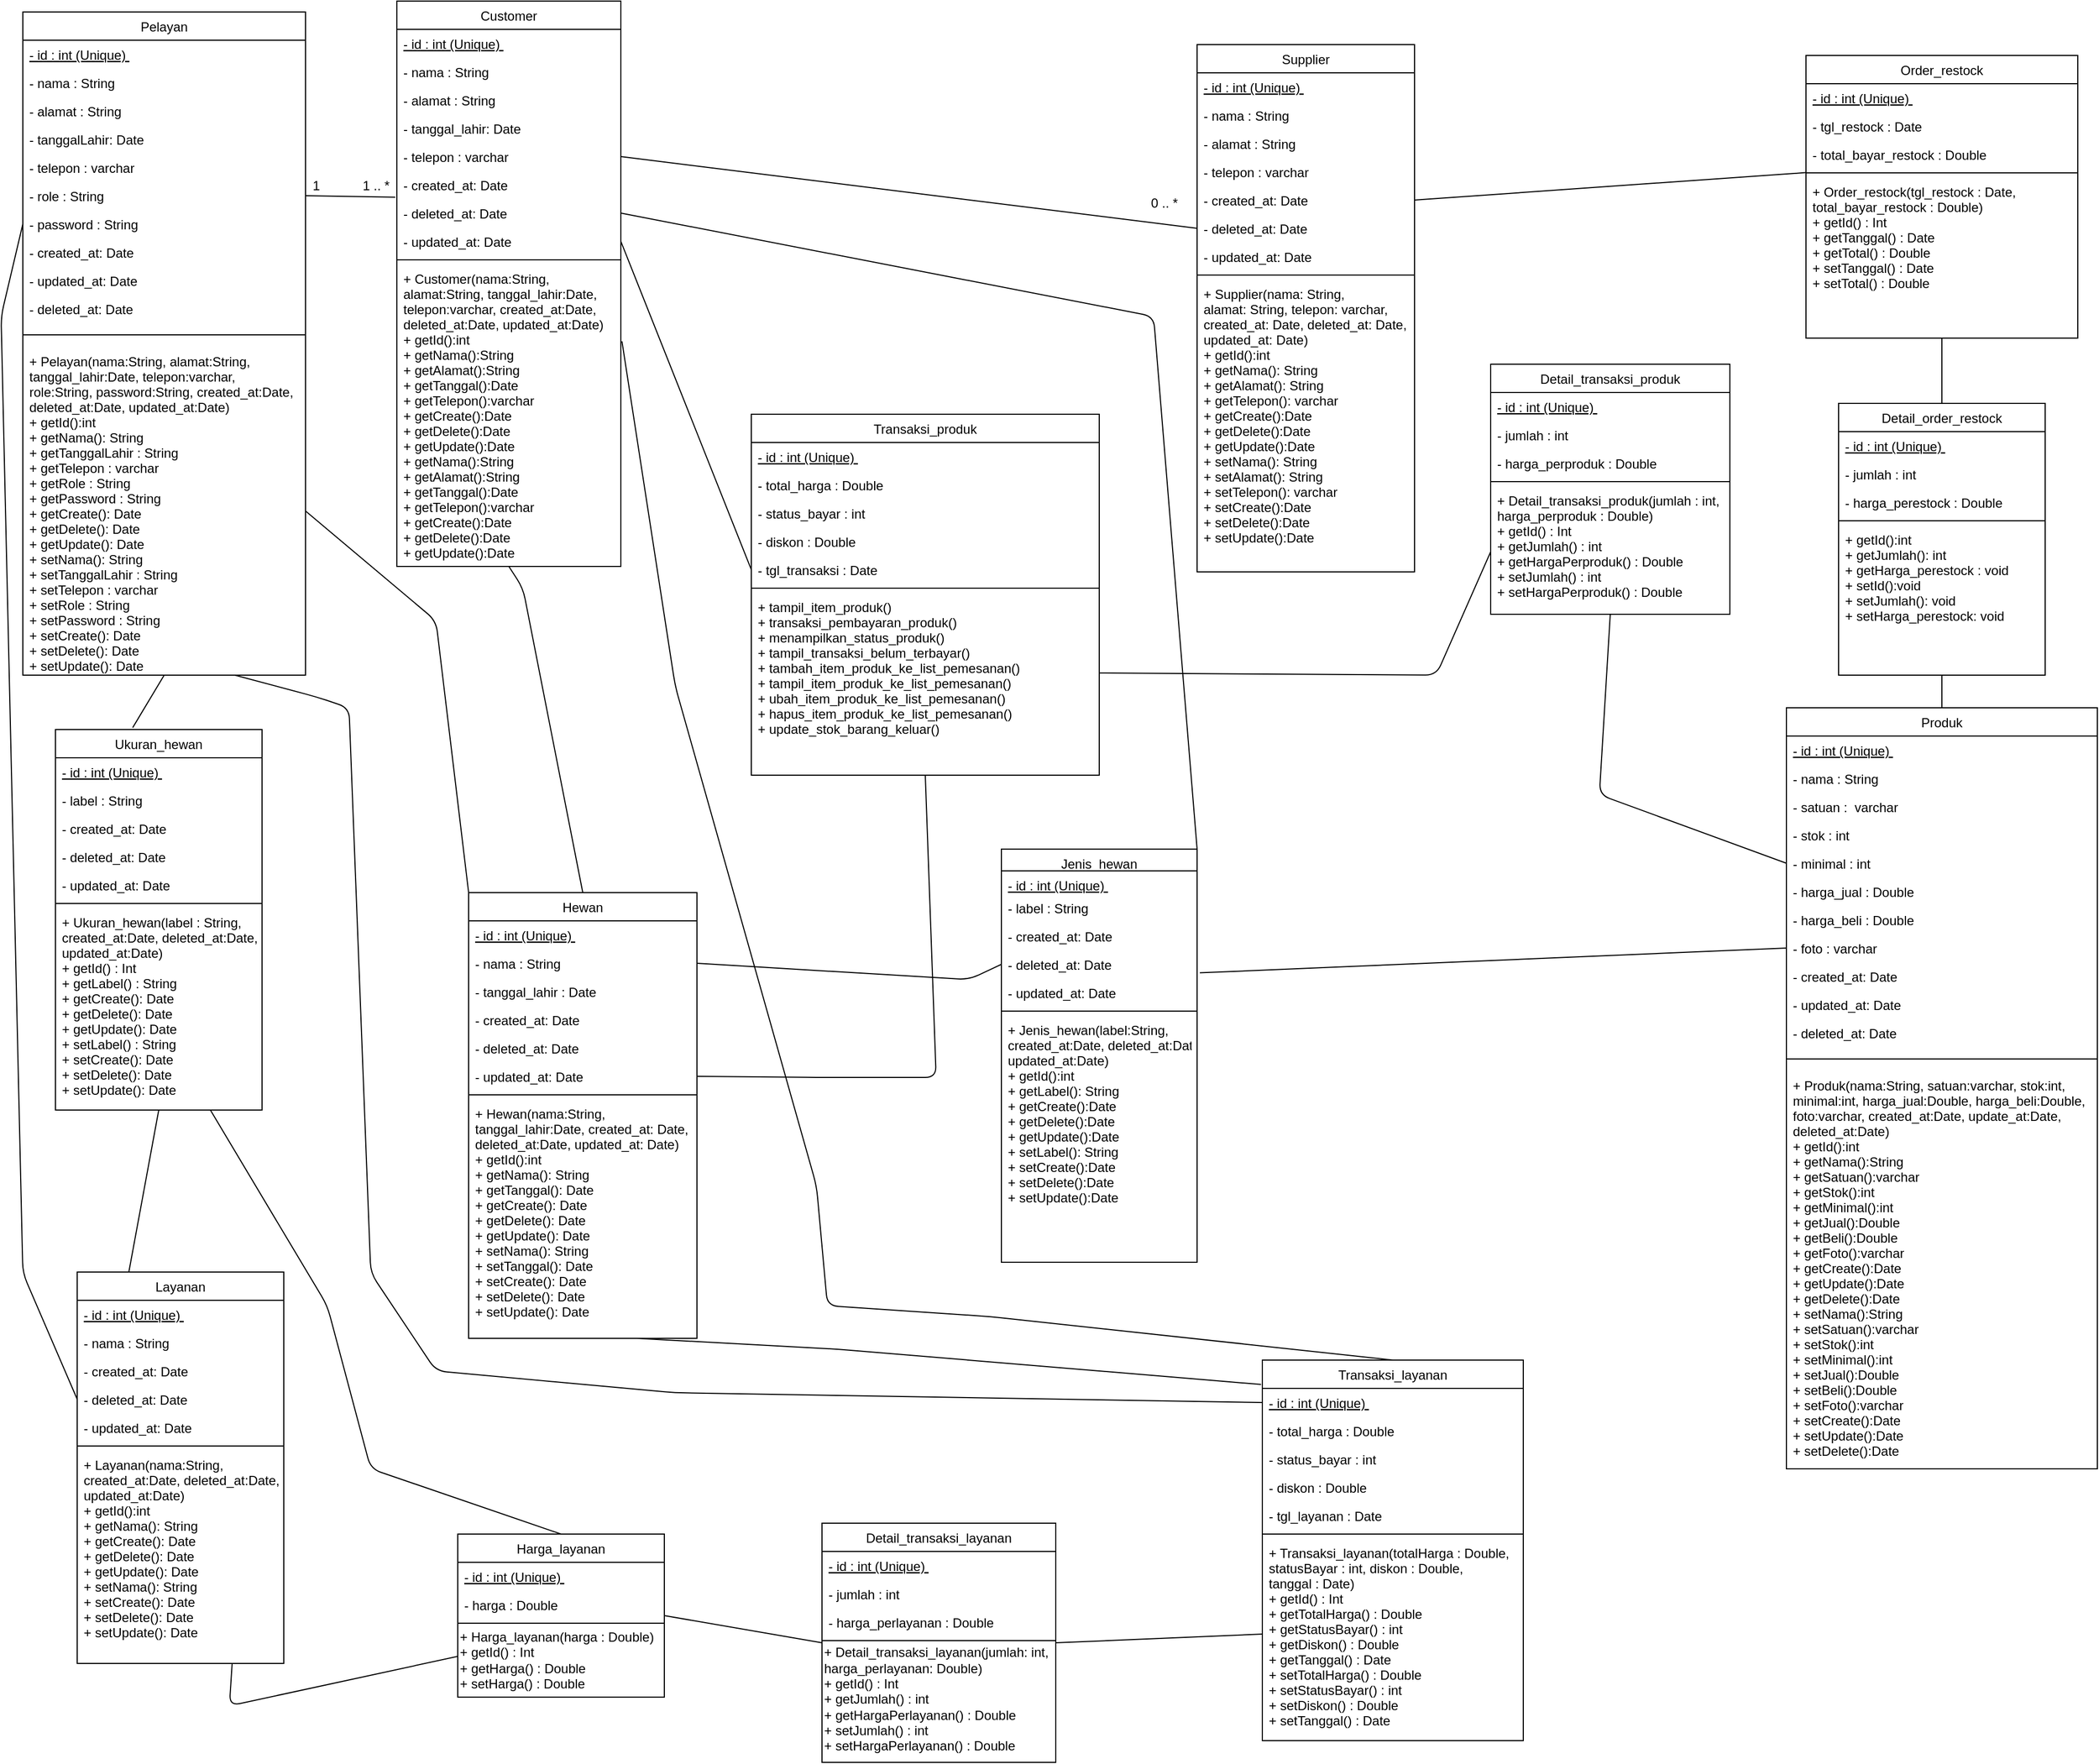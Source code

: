 <mxfile version="12.7.6" type="github">
  <diagram id="C5RBs43oDa-KdzZeNtuy" name="Page-1">
    <mxGraphModel dx="1113" dy="759" grid="1" gridSize="10" guides="1" tooltips="1" connect="1" arrows="1" fold="1" page="1" pageScale="1" pageWidth="827" pageHeight="1169" math="0" shadow="0">
      <root>
        <mxCell id="WIyWlLk6GJQsqaUBKTNV-0" />
        <mxCell id="WIyWlLk6GJQsqaUBKTNV-1" parent="WIyWlLk6GJQsqaUBKTNV-0" />
        <mxCell id="zkfFHV4jXpPFQw0GAbJ--0" value="Pelayan" style="swimlane;fontStyle=0;align=center;verticalAlign=top;childLayout=stackLayout;horizontal=1;startSize=26;horizontalStack=0;resizeParent=1;resizeLast=0;collapsible=1;marginBottom=0;rounded=0;shadow=0;strokeWidth=1;" parent="WIyWlLk6GJQsqaUBKTNV-1" vertex="1">
          <mxGeometry x="70" y="10" width="260" height="610" as="geometry">
            <mxRectangle x="230" y="140" width="160" height="26" as="alternateBounds" />
          </mxGeometry>
        </mxCell>
        <mxCell id="zkfFHV4jXpPFQw0GAbJ--1" value="- id : int (Unique) " style="text;align=left;verticalAlign=top;spacingLeft=4;spacingRight=4;overflow=hidden;rotatable=0;points=[[0,0.5],[1,0.5]];portConstraint=eastwest;fontStyle=4" parent="zkfFHV4jXpPFQw0GAbJ--0" vertex="1">
          <mxGeometry y="26" width="260" height="26" as="geometry" />
        </mxCell>
        <mxCell id="zkfFHV4jXpPFQw0GAbJ--2" value="- nama : String" style="text;align=left;verticalAlign=top;spacingLeft=4;spacingRight=4;overflow=hidden;rotatable=0;points=[[0,0.5],[1,0.5]];portConstraint=eastwest;rounded=0;shadow=0;html=0;" parent="zkfFHV4jXpPFQw0GAbJ--0" vertex="1">
          <mxGeometry y="52" width="260" height="26" as="geometry" />
        </mxCell>
        <mxCell id="zkfFHV4jXpPFQw0GAbJ--3" value="- alamat : String" style="text;align=left;verticalAlign=top;spacingLeft=4;spacingRight=4;overflow=hidden;rotatable=0;points=[[0,0.5],[1,0.5]];portConstraint=eastwest;rounded=0;shadow=0;html=0;" parent="zkfFHV4jXpPFQw0GAbJ--0" vertex="1">
          <mxGeometry y="78" width="260" height="26" as="geometry" />
        </mxCell>
        <mxCell id="E099SmxBWCzWfYdkTZZY-13" value="- tanggalLahir: Date" style="text;align=left;verticalAlign=top;spacingLeft=4;spacingRight=4;overflow=hidden;rotatable=0;points=[[0,0.5],[1,0.5]];portConstraint=eastwest;rounded=0;shadow=0;html=0;" parent="zkfFHV4jXpPFQw0GAbJ--0" vertex="1">
          <mxGeometry y="104" width="260" height="26" as="geometry" />
        </mxCell>
        <mxCell id="SB3SQa9H5zxWh-txAYdT-1" value="- telepon : varchar" style="text;align=left;verticalAlign=top;spacingLeft=4;spacingRight=4;overflow=hidden;rotatable=0;points=[[0,0.5],[1,0.5]];portConstraint=eastwest;rounded=0;shadow=0;html=0;" parent="zkfFHV4jXpPFQw0GAbJ--0" vertex="1">
          <mxGeometry y="130" width="260" height="26" as="geometry" />
        </mxCell>
        <mxCell id="E099SmxBWCzWfYdkTZZY-17" value="- role : String" style="text;align=left;verticalAlign=top;spacingLeft=4;spacingRight=4;overflow=hidden;rotatable=0;points=[[0,0.5],[1,0.5]];portConstraint=eastwest;rounded=0;shadow=0;html=0;" parent="zkfFHV4jXpPFQw0GAbJ--0" vertex="1">
          <mxGeometry y="156" width="260" height="26" as="geometry" />
        </mxCell>
        <mxCell id="E099SmxBWCzWfYdkTZZY-22" value="- password : String" style="text;align=left;verticalAlign=top;spacingLeft=4;spacingRight=4;overflow=hidden;rotatable=0;points=[[0,0.5],[1,0.5]];portConstraint=eastwest;rounded=0;shadow=0;html=0;" parent="zkfFHV4jXpPFQw0GAbJ--0" vertex="1">
          <mxGeometry y="182" width="260" height="26" as="geometry" />
        </mxCell>
        <mxCell id="E099SmxBWCzWfYdkTZZY-21" value="- created_at: Date" style="text;align=left;verticalAlign=top;spacingLeft=4;spacingRight=4;overflow=hidden;rotatable=0;points=[[0,0.5],[1,0.5]];portConstraint=eastwest;rounded=0;shadow=0;html=0;" parent="zkfFHV4jXpPFQw0GAbJ--0" vertex="1">
          <mxGeometry y="208" width="260" height="26" as="geometry" />
        </mxCell>
        <mxCell id="E099SmxBWCzWfYdkTZZY-23" value="- updated_at: Date" style="text;align=left;verticalAlign=top;spacingLeft=4;spacingRight=4;overflow=hidden;rotatable=0;points=[[0,0.5],[1,0.5]];portConstraint=eastwest;rounded=0;shadow=0;html=0;" parent="zkfFHV4jXpPFQw0GAbJ--0" vertex="1">
          <mxGeometry y="234" width="260" height="26" as="geometry" />
        </mxCell>
        <mxCell id="E099SmxBWCzWfYdkTZZY-24" value="- deleted_at: Date" style="text;align=left;verticalAlign=top;spacingLeft=4;spacingRight=4;overflow=hidden;rotatable=0;points=[[0,0.5],[1,0.5]];portConstraint=eastwest;rounded=0;shadow=0;html=0;" parent="zkfFHV4jXpPFQw0GAbJ--0" vertex="1">
          <mxGeometry y="260" width="260" height="26" as="geometry" />
        </mxCell>
        <mxCell id="zkfFHV4jXpPFQw0GAbJ--4" value="" style="line;html=1;strokeWidth=1;align=left;verticalAlign=middle;spacingTop=-1;spacingLeft=3;spacingRight=3;rotatable=0;labelPosition=right;points=[];portConstraint=eastwest;" parent="zkfFHV4jXpPFQw0GAbJ--0" vertex="1">
          <mxGeometry y="286" width="260" height="22" as="geometry" />
        </mxCell>
        <mxCell id="SB3SQa9H5zxWh-txAYdT-7" value="+ Pelayan(nama:String, alamat:String, &#xa;tanggal_lahir:Date, telepon:varchar, &#xa;role:String, password:String, created_at:Date,&#xa;deleted_at:Date, updated_at:Date)&#xa;+ getId():int&#xa;+ getNama(): String&#xa;+ getTanggalLahir : String&#xa;+ getTelepon : varchar&#xa;+ getRole : String&#xa;+ getPassword : String&#xa;+ getCreate(): Date&#xa;+ getDelete(): Date&#xa;+ getUpdate(): Date&#xa;+ setNama(): String&#xa;+ setTanggalLahir : String&#xa;+ setTelepon : varchar&#xa;+ setRole : String&#xa;+ setPassword : String&#xa;+ setCreate(): Date&#xa;+ setDelete(): Date&#xa;+ setUpdate(): Date" style="text;align=left;verticalAlign=top;spacingLeft=4;spacingRight=4;overflow=hidden;rotatable=0;points=[[0,0.5],[1,0.5]];portConstraint=eastwest;" parent="zkfFHV4jXpPFQw0GAbJ--0" vertex="1">
          <mxGeometry y="308" width="260" height="302" as="geometry" />
        </mxCell>
        <mxCell id="zkfFHV4jXpPFQw0GAbJ--17" value="Customer" style="swimlane;fontStyle=0;align=center;verticalAlign=top;childLayout=stackLayout;horizontal=1;startSize=26;horizontalStack=0;resizeParent=1;resizeLast=0;collapsible=1;marginBottom=0;rounded=0;shadow=0;strokeWidth=1;" parent="WIyWlLk6GJQsqaUBKTNV-1" vertex="1">
          <mxGeometry x="414" width="206" height="520" as="geometry">
            <mxRectangle x="550" y="140" width="160" height="26" as="alternateBounds" />
          </mxGeometry>
        </mxCell>
        <mxCell id="zkfFHV4jXpPFQw0GAbJ--18" value="- id : int (Unique) " style="text;align=left;verticalAlign=top;spacingLeft=4;spacingRight=4;overflow=hidden;rotatable=0;points=[[0,0.5],[1,0.5]];portConstraint=eastwest;fontStyle=4" parent="zkfFHV4jXpPFQw0GAbJ--17" vertex="1">
          <mxGeometry y="26" width="206" height="26" as="geometry" />
        </mxCell>
        <mxCell id="zkfFHV4jXpPFQw0GAbJ--19" value="- nama : String" style="text;align=left;verticalAlign=top;spacingLeft=4;spacingRight=4;overflow=hidden;rotatable=0;points=[[0,0.5],[1,0.5]];portConstraint=eastwest;rounded=0;shadow=0;html=0;" parent="zkfFHV4jXpPFQw0GAbJ--17" vertex="1">
          <mxGeometry y="52" width="206" height="26" as="geometry" />
        </mxCell>
        <mxCell id="zkfFHV4jXpPFQw0GAbJ--20" value="- alamat : String" style="text;align=left;verticalAlign=top;spacingLeft=4;spacingRight=4;overflow=hidden;rotatable=0;points=[[0,0.5],[1,0.5]];portConstraint=eastwest;rounded=0;shadow=0;html=0;" parent="zkfFHV4jXpPFQw0GAbJ--17" vertex="1">
          <mxGeometry y="78" width="206" height="26" as="geometry" />
        </mxCell>
        <mxCell id="zkfFHV4jXpPFQw0GAbJ--21" value="- tanggal_lahir: Date" style="text;align=left;verticalAlign=top;spacingLeft=4;spacingRight=4;overflow=hidden;rotatable=0;points=[[0,0.5],[1,0.5]];portConstraint=eastwest;rounded=0;shadow=0;html=0;" parent="zkfFHV4jXpPFQw0GAbJ--17" vertex="1">
          <mxGeometry y="104" width="206" height="26" as="geometry" />
        </mxCell>
        <mxCell id="zkfFHV4jXpPFQw0GAbJ--22" value="- telepon : varchar" style="text;align=left;verticalAlign=top;spacingLeft=4;spacingRight=4;overflow=hidden;rotatable=0;points=[[0,0.5],[1,0.5]];portConstraint=eastwest;rounded=0;shadow=0;html=0;" parent="zkfFHV4jXpPFQw0GAbJ--17" vertex="1">
          <mxGeometry y="130" width="206" height="26" as="geometry" />
        </mxCell>
        <mxCell id="E099SmxBWCzWfYdkTZZY-26" value="- created_at: Date" style="text;align=left;verticalAlign=top;spacingLeft=4;spacingRight=4;overflow=hidden;rotatable=0;points=[[0,0.5],[1,0.5]];portConstraint=eastwest;rounded=0;shadow=0;html=0;" parent="zkfFHV4jXpPFQw0GAbJ--17" vertex="1">
          <mxGeometry y="156" width="206" height="26" as="geometry" />
        </mxCell>
        <mxCell id="E099SmxBWCzWfYdkTZZY-28" value="- deleted_at: Date" style="text;align=left;verticalAlign=top;spacingLeft=4;spacingRight=4;overflow=hidden;rotatable=0;points=[[0,0.5],[1,0.5]];portConstraint=eastwest;rounded=0;shadow=0;html=0;" parent="zkfFHV4jXpPFQw0GAbJ--17" vertex="1">
          <mxGeometry y="182" width="206" height="26" as="geometry" />
        </mxCell>
        <mxCell id="E099SmxBWCzWfYdkTZZY-27" value="- updated_at: Date" style="text;align=left;verticalAlign=top;spacingLeft=4;spacingRight=4;overflow=hidden;rotatable=0;points=[[0,0.5],[1,0.5]];portConstraint=eastwest;rounded=0;shadow=0;html=0;" parent="zkfFHV4jXpPFQw0GAbJ--17" vertex="1">
          <mxGeometry y="208" width="206" height="26" as="geometry" />
        </mxCell>
        <mxCell id="zkfFHV4jXpPFQw0GAbJ--23" value="" style="line;html=1;strokeWidth=1;align=left;verticalAlign=middle;spacingTop=-1;spacingLeft=3;spacingRight=3;rotatable=0;labelPosition=right;points=[];portConstraint=eastwest;" parent="zkfFHV4jXpPFQw0GAbJ--17" vertex="1">
          <mxGeometry y="234" width="206" height="8" as="geometry" />
        </mxCell>
        <mxCell id="SB3SQa9H5zxWh-txAYdT-30" value="+ Customer(nama:String,&#xa;alamat:String, tanggal_lahir:Date,&#xa;telepon:varchar, created_at:Date,&#xa;deleted_at:Date, updated_at:Date)&#xa;+ getId():int&#xa;+ getNama():String&#xa;+ getAlamat():String&#xa;+ getTanggal():Date&#xa;+ getTelepon():varchar&#xa;+ getCreate():Date&#xa;+ getDelete():Date&#xa;+ getUpdate():Date&#xa;+ getNama():String&#xa;+ getAlamat():String&#xa;+ getTanggal():Date&#xa;+ getTelepon():varchar&#xa;+ getCreate():Date&#xa;+ getDelete():Date&#xa;+ getUpdate():Date" style="text;align=left;verticalAlign=top;spacingLeft=4;spacingRight=4;overflow=hidden;rotatable=0;points=[[0,0.5],[1,0.5]];portConstraint=eastwest;" parent="zkfFHV4jXpPFQw0GAbJ--17" vertex="1">
          <mxGeometry y="242" width="206" height="278" as="geometry" />
        </mxCell>
        <mxCell id="Goq9sD9bcq7JDyeDi0AE-0" value="Supplier" style="swimlane;fontStyle=0;align=center;verticalAlign=top;childLayout=stackLayout;horizontal=1;startSize=26;horizontalStack=0;resizeParent=1;resizeLast=0;collapsible=1;marginBottom=0;rounded=0;shadow=0;strokeWidth=1;" parent="WIyWlLk6GJQsqaUBKTNV-1" vertex="1">
          <mxGeometry x="1150" y="40" width="200" height="485" as="geometry">
            <mxRectangle x="550" y="140" width="160" height="26" as="alternateBounds" />
          </mxGeometry>
        </mxCell>
        <mxCell id="Goq9sD9bcq7JDyeDi0AE-1" value="- id : int (Unique) " style="text;align=left;verticalAlign=top;spacingLeft=4;spacingRight=4;overflow=hidden;rotatable=0;points=[[0,0.5],[1,0.5]];portConstraint=eastwest;fontStyle=4" parent="Goq9sD9bcq7JDyeDi0AE-0" vertex="1">
          <mxGeometry y="26" width="200" height="26" as="geometry" />
        </mxCell>
        <mxCell id="Goq9sD9bcq7JDyeDi0AE-2" value="- nama : String" style="text;align=left;verticalAlign=top;spacingLeft=4;spacingRight=4;overflow=hidden;rotatable=0;points=[[0,0.5],[1,0.5]];portConstraint=eastwest;rounded=0;shadow=0;html=0;" parent="Goq9sD9bcq7JDyeDi0AE-0" vertex="1">
          <mxGeometry y="52" width="200" height="26" as="geometry" />
        </mxCell>
        <mxCell id="Goq9sD9bcq7JDyeDi0AE-3" value="- alamat : String" style="text;align=left;verticalAlign=top;spacingLeft=4;spacingRight=4;overflow=hidden;rotatable=0;points=[[0,0.5],[1,0.5]];portConstraint=eastwest;rounded=0;shadow=0;html=0;" parent="Goq9sD9bcq7JDyeDi0AE-0" vertex="1">
          <mxGeometry y="78" width="200" height="26" as="geometry" />
        </mxCell>
        <mxCell id="Goq9sD9bcq7JDyeDi0AE-4" value="- telepon : varchar" style="text;align=left;verticalAlign=top;spacingLeft=4;spacingRight=4;overflow=hidden;rotatable=0;points=[[0,0.5],[1,0.5]];portConstraint=eastwest;rounded=0;shadow=0;html=0;" parent="Goq9sD9bcq7JDyeDi0AE-0" vertex="1">
          <mxGeometry y="104" width="200" height="26" as="geometry" />
        </mxCell>
        <mxCell id="Goq9sD9bcq7JDyeDi0AE-5" value="- created_at: Date" style="text;align=left;verticalAlign=top;spacingLeft=4;spacingRight=4;overflow=hidden;rotatable=0;points=[[0,0.5],[1,0.5]];portConstraint=eastwest;rounded=0;shadow=0;html=0;" parent="Goq9sD9bcq7JDyeDi0AE-0" vertex="1">
          <mxGeometry y="130" width="200" height="26" as="geometry" />
        </mxCell>
        <mxCell id="Goq9sD9bcq7JDyeDi0AE-7" value="- deleted_at: Date" style="text;align=left;verticalAlign=top;spacingLeft=4;spacingRight=4;overflow=hidden;rotatable=0;points=[[0,0.5],[1,0.5]];portConstraint=eastwest;rounded=0;shadow=0;html=0;" parent="Goq9sD9bcq7JDyeDi0AE-0" vertex="1">
          <mxGeometry y="156" width="200" height="26" as="geometry" />
        </mxCell>
        <mxCell id="Goq9sD9bcq7JDyeDi0AE-21" value="- updated_at: Date" style="text;align=left;verticalAlign=top;spacingLeft=4;spacingRight=4;overflow=hidden;rotatable=0;points=[[0,0.5],[1,0.5]];portConstraint=eastwest;rounded=0;shadow=0;html=0;" parent="Goq9sD9bcq7JDyeDi0AE-0" vertex="1">
          <mxGeometry y="182" width="200" height="26" as="geometry" />
        </mxCell>
        <mxCell id="Goq9sD9bcq7JDyeDi0AE-9" value="" style="line;html=1;strokeWidth=1;align=left;verticalAlign=middle;spacingTop=-1;spacingLeft=3;spacingRight=3;rotatable=0;labelPosition=right;points=[];portConstraint=eastwest;" parent="Goq9sD9bcq7JDyeDi0AE-0" vertex="1">
          <mxGeometry y="208" width="200" height="8" as="geometry" />
        </mxCell>
        <mxCell id="Goq9sD9bcq7JDyeDi0AE-10" value="+ Supplier(nama: String, &#xa;alamat: String, telepon: varchar,&#xa;created_at: Date, deleted_at: Date,&#xa;updated_at: Date)&#xa;+ getId():int&#xa;+ getNama(): String&#xa;+ getAlamat(): String&#xa;+ getTelepon(): varchar&#xa;+ getCreate():Date&#xa;+ getDelete():Date&#xa;+ getUpdate():Date&#xa;+ setNama(): String&#xa;+ setAlamat(): String&#xa;+ setTelepon(): varchar&#xa;+ setCreate():Date&#xa;+ setDelete():Date&#xa;+ setUpdate():Date" style="text;align=left;verticalAlign=top;spacingLeft=4;spacingRight=4;overflow=hidden;rotatable=0;points=[[0,0.5],[1,0.5]];portConstraint=eastwest;" parent="Goq9sD9bcq7JDyeDi0AE-0" vertex="1">
          <mxGeometry y="216" width="200" height="264" as="geometry" />
        </mxCell>
        <mxCell id="Goq9sD9bcq7JDyeDi0AE-12" value="Transaksi_layanan" style="swimlane;fontStyle=0;align=center;verticalAlign=top;childLayout=stackLayout;horizontal=1;startSize=26;horizontalStack=0;resizeParent=1;resizeLast=0;collapsible=1;marginBottom=0;rounded=0;shadow=0;strokeWidth=1;" parent="WIyWlLk6GJQsqaUBKTNV-1" vertex="1">
          <mxGeometry x="1210" y="1250" width="240" height="350" as="geometry">
            <mxRectangle x="550" y="140" width="160" height="26" as="alternateBounds" />
          </mxGeometry>
        </mxCell>
        <mxCell id="Goq9sD9bcq7JDyeDi0AE-13" value="- id : int (Unique) " style="text;align=left;verticalAlign=top;spacingLeft=4;spacingRight=4;overflow=hidden;rotatable=0;points=[[0,0.5],[1,0.5]];portConstraint=eastwest;fontStyle=4" parent="Goq9sD9bcq7JDyeDi0AE-12" vertex="1">
          <mxGeometry y="26" width="240" height="26" as="geometry" />
        </mxCell>
        <mxCell id="Goq9sD9bcq7JDyeDi0AE-14" value="- total_harga : Double" style="text;align=left;verticalAlign=top;spacingLeft=4;spacingRight=4;overflow=hidden;rotatable=0;points=[[0,0.5],[1,0.5]];portConstraint=eastwest;rounded=0;shadow=0;html=0;" parent="Goq9sD9bcq7JDyeDi0AE-12" vertex="1">
          <mxGeometry y="52" width="240" height="26" as="geometry" />
        </mxCell>
        <mxCell id="Goq9sD9bcq7JDyeDi0AE-15" value="- status_bayar : int" style="text;align=left;verticalAlign=top;spacingLeft=4;spacingRight=4;overflow=hidden;rotatable=0;points=[[0,0.5],[1,0.5]];portConstraint=eastwest;rounded=0;shadow=0;html=0;" parent="Goq9sD9bcq7JDyeDi0AE-12" vertex="1">
          <mxGeometry y="78" width="240" height="26" as="geometry" />
        </mxCell>
        <mxCell id="Goq9sD9bcq7JDyeDi0AE-16" value="- diskon : Double" style="text;align=left;verticalAlign=top;spacingLeft=4;spacingRight=4;overflow=hidden;rotatable=0;points=[[0,0.5],[1,0.5]];portConstraint=eastwest;rounded=0;shadow=0;html=0;" parent="Goq9sD9bcq7JDyeDi0AE-12" vertex="1">
          <mxGeometry y="104" width="240" height="26" as="geometry" />
        </mxCell>
        <mxCell id="Goq9sD9bcq7JDyeDi0AE-17" value="- tgl_layanan : Date" style="text;align=left;verticalAlign=top;spacingLeft=4;spacingRight=4;overflow=hidden;rotatable=0;points=[[0,0.5],[1,0.5]];portConstraint=eastwest;rounded=0;shadow=0;html=0;" parent="Goq9sD9bcq7JDyeDi0AE-12" vertex="1">
          <mxGeometry y="130" width="240" height="26" as="geometry" />
        </mxCell>
        <mxCell id="Goq9sD9bcq7JDyeDi0AE-19" value="" style="line;html=1;strokeWidth=1;align=left;verticalAlign=middle;spacingTop=-1;spacingLeft=3;spacingRight=3;rotatable=0;labelPosition=right;points=[];portConstraint=eastwest;" parent="Goq9sD9bcq7JDyeDi0AE-12" vertex="1">
          <mxGeometry y="156" width="240" height="8" as="geometry" />
        </mxCell>
        <mxCell id="Goq9sD9bcq7JDyeDi0AE-20" value="+ Transaksi_layanan(totalHarga : Double, &#xa;statusBayar : int, diskon : Double, &#xa;tanggal : Date)&#xa;+ getId() : Int&#xa;+ getTotalHarga() : Double&#xa;+ getStatusBayar() : int&#xa;+ getDiskon() : Double&#xa;+ getTanggal() : Date&#xa;+ setTotalHarga() : Double&#xa;+ setStatusBayar() : int&#xa;+ setDiskon() : Double&#xa;+ setTanggal() : Date" style="text;align=left;verticalAlign=top;spacingLeft=4;spacingRight=4;overflow=hidden;rotatable=0;points=[[0,0.5],[1,0.5]];portConstraint=eastwest;" parent="Goq9sD9bcq7JDyeDi0AE-12" vertex="1">
          <mxGeometry y="164" width="240" height="176" as="geometry" />
        </mxCell>
        <mxCell id="Goq9sD9bcq7JDyeDi0AE-22" value="Detail_transaksi_produk" style="swimlane;fontStyle=0;align=center;verticalAlign=top;childLayout=stackLayout;horizontal=1;startSize=26;horizontalStack=0;resizeParent=1;resizeLast=0;collapsible=1;marginBottom=0;rounded=0;shadow=0;strokeWidth=1;" parent="WIyWlLk6GJQsqaUBKTNV-1" vertex="1">
          <mxGeometry x="1420" y="334" width="220" height="230" as="geometry">
            <mxRectangle x="550" y="140" width="160" height="26" as="alternateBounds" />
          </mxGeometry>
        </mxCell>
        <mxCell id="Goq9sD9bcq7JDyeDi0AE-23" value="- id : int (Unique) " style="text;align=left;verticalAlign=top;spacingLeft=4;spacingRight=4;overflow=hidden;rotatable=0;points=[[0,0.5],[1,0.5]];portConstraint=eastwest;fontStyle=4" parent="Goq9sD9bcq7JDyeDi0AE-22" vertex="1">
          <mxGeometry y="26" width="220" height="26" as="geometry" />
        </mxCell>
        <mxCell id="Goq9sD9bcq7JDyeDi0AE-24" value="- jumlah : int" style="text;align=left;verticalAlign=top;spacingLeft=4;spacingRight=4;overflow=hidden;rotatable=0;points=[[0,0.5],[1,0.5]];portConstraint=eastwest;rounded=0;shadow=0;html=0;" parent="Goq9sD9bcq7JDyeDi0AE-22" vertex="1">
          <mxGeometry y="52" width="220" height="26" as="geometry" />
        </mxCell>
        <mxCell id="Goq9sD9bcq7JDyeDi0AE-25" value="- harga_perproduk : Double" style="text;align=left;verticalAlign=top;spacingLeft=4;spacingRight=4;overflow=hidden;rotatable=0;points=[[0,0.5],[1,0.5]];portConstraint=eastwest;rounded=0;shadow=0;html=0;" parent="Goq9sD9bcq7JDyeDi0AE-22" vertex="1">
          <mxGeometry y="78" width="220" height="26" as="geometry" />
        </mxCell>
        <mxCell id="Goq9sD9bcq7JDyeDi0AE-30" value="" style="line;html=1;strokeWidth=1;align=left;verticalAlign=middle;spacingTop=-1;spacingLeft=3;spacingRight=3;rotatable=0;labelPosition=right;points=[];portConstraint=eastwest;" parent="Goq9sD9bcq7JDyeDi0AE-22" vertex="1">
          <mxGeometry y="104" width="220" height="8" as="geometry" />
        </mxCell>
        <mxCell id="Goq9sD9bcq7JDyeDi0AE-31" value="+ Detail_transaksi_produk(jumlah : int, &#xa;harga_perproduk : Double)&#xa;+ getId() : Int&#xa;+ getJumlah() : int&#xa;+ getHargaPerproduk() : Double&#xa;+ setJumlah() : int&#xa;+ setHargaPerproduk() : Double" style="text;align=left;verticalAlign=top;spacingLeft=4;spacingRight=4;overflow=hidden;rotatable=0;points=[[0,0.5],[1,0.5]];portConstraint=eastwest;" parent="Goq9sD9bcq7JDyeDi0AE-22" vertex="1">
          <mxGeometry y="112" width="220" height="118" as="geometry" />
        </mxCell>
        <mxCell id="Goq9sD9bcq7JDyeDi0AE-32" value="Order_restock" style="swimlane;fontStyle=0;align=center;verticalAlign=top;childLayout=stackLayout;horizontal=1;startSize=26;horizontalStack=0;resizeParent=1;resizeLast=0;collapsible=1;marginBottom=0;rounded=0;shadow=0;strokeWidth=1;" parent="WIyWlLk6GJQsqaUBKTNV-1" vertex="1">
          <mxGeometry x="1710" y="50" width="250" height="260" as="geometry">
            <mxRectangle x="550" y="140" width="160" height="26" as="alternateBounds" />
          </mxGeometry>
        </mxCell>
        <mxCell id="Goq9sD9bcq7JDyeDi0AE-33" value="- id : int (Unique) " style="text;align=left;verticalAlign=top;spacingLeft=4;spacingRight=4;overflow=hidden;rotatable=0;points=[[0,0.5],[1,0.5]];portConstraint=eastwest;fontStyle=4" parent="Goq9sD9bcq7JDyeDi0AE-32" vertex="1">
          <mxGeometry y="26" width="250" height="26" as="geometry" />
        </mxCell>
        <mxCell id="Goq9sD9bcq7JDyeDi0AE-34" value="- tgl_restock : Date" style="text;align=left;verticalAlign=top;spacingLeft=4;spacingRight=4;overflow=hidden;rotatable=0;points=[[0,0.5],[1,0.5]];portConstraint=eastwest;rounded=0;shadow=0;html=0;" parent="Goq9sD9bcq7JDyeDi0AE-32" vertex="1">
          <mxGeometry y="52" width="250" height="26" as="geometry" />
        </mxCell>
        <mxCell id="Goq9sD9bcq7JDyeDi0AE-35" value="- total_bayar_restock : Double" style="text;align=left;verticalAlign=top;spacingLeft=4;spacingRight=4;overflow=hidden;rotatable=0;points=[[0,0.5],[1,0.5]];portConstraint=eastwest;rounded=0;shadow=0;html=0;" parent="Goq9sD9bcq7JDyeDi0AE-32" vertex="1">
          <mxGeometry y="78" width="250" height="26" as="geometry" />
        </mxCell>
        <mxCell id="Goq9sD9bcq7JDyeDi0AE-36" value="" style="line;html=1;strokeWidth=1;align=left;verticalAlign=middle;spacingTop=-1;spacingLeft=3;spacingRight=3;rotatable=0;labelPosition=right;points=[];portConstraint=eastwest;" parent="Goq9sD9bcq7JDyeDi0AE-32" vertex="1">
          <mxGeometry y="104" width="250" height="8" as="geometry" />
        </mxCell>
        <mxCell id="Goq9sD9bcq7JDyeDi0AE-37" value="+ Order_restock(tgl_restock : Date, &#xa;total_bayar_restock : Double)&#xa;+ getId() : Int&#xa;+ getTanggal() : Date&#xa;+ getTotal() : Double&#xa;+ setTanggal() : Date&#xa;+ setTotal() : Double" style="text;align=left;verticalAlign=top;spacingLeft=4;spacingRight=4;overflow=hidden;rotatable=0;points=[[0,0.5],[1,0.5]];portConstraint=eastwest;" parent="Goq9sD9bcq7JDyeDi0AE-32" vertex="1">
          <mxGeometry y="112" width="250" height="108" as="geometry" />
        </mxCell>
        <mxCell id="Goq9sD9bcq7JDyeDi0AE-38" value="Detail_order_restock" style="swimlane;fontStyle=0;align=center;verticalAlign=top;childLayout=stackLayout;horizontal=1;startSize=26;horizontalStack=0;resizeParent=1;resizeLast=0;collapsible=1;marginBottom=0;rounded=0;shadow=0;strokeWidth=1;" parent="WIyWlLk6GJQsqaUBKTNV-1" vertex="1">
          <mxGeometry x="1740" y="370" width="190" height="250" as="geometry">
            <mxRectangle x="550" y="140" width="160" height="26" as="alternateBounds" />
          </mxGeometry>
        </mxCell>
        <mxCell id="Goq9sD9bcq7JDyeDi0AE-39" value="- id : int (Unique) " style="text;align=left;verticalAlign=top;spacingLeft=4;spacingRight=4;overflow=hidden;rotatable=0;points=[[0,0.5],[1,0.5]];portConstraint=eastwest;fontStyle=4" parent="Goq9sD9bcq7JDyeDi0AE-38" vertex="1">
          <mxGeometry y="26" width="190" height="26" as="geometry" />
        </mxCell>
        <mxCell id="Goq9sD9bcq7JDyeDi0AE-40" value="- jumlah : int" style="text;align=left;verticalAlign=top;spacingLeft=4;spacingRight=4;overflow=hidden;rotatable=0;points=[[0,0.5],[1,0.5]];portConstraint=eastwest;rounded=0;shadow=0;html=0;" parent="Goq9sD9bcq7JDyeDi0AE-38" vertex="1">
          <mxGeometry y="52" width="190" height="26" as="geometry" />
        </mxCell>
        <mxCell id="Goq9sD9bcq7JDyeDi0AE-41" value="- harga_perestock : Double" style="text;align=left;verticalAlign=top;spacingLeft=4;spacingRight=4;overflow=hidden;rotatable=0;points=[[0,0.5],[1,0.5]];portConstraint=eastwest;rounded=0;shadow=0;html=0;" parent="Goq9sD9bcq7JDyeDi0AE-38" vertex="1">
          <mxGeometry y="78" width="190" height="26" as="geometry" />
        </mxCell>
        <mxCell id="Goq9sD9bcq7JDyeDi0AE-42" value="" style="line;html=1;strokeWidth=1;align=left;verticalAlign=middle;spacingTop=-1;spacingLeft=3;spacingRight=3;rotatable=0;labelPosition=right;points=[];portConstraint=eastwest;" parent="Goq9sD9bcq7JDyeDi0AE-38" vertex="1">
          <mxGeometry y="104" width="190" height="8" as="geometry" />
        </mxCell>
        <mxCell id="K5saz3MD_7rm_Eniei-8-14" value="+ getId():int&#xa;+ getJumlah(): int&#xa;+ getHarga_perestock : void&#xa;+ setId():void&#xa;+ setJumlah(): void&#xa;+ setHarga_perestock: void" style="text;align=left;verticalAlign=top;spacingLeft=4;spacingRight=4;overflow=hidden;rotatable=0;points=[[0,0.5],[1,0.5]];portConstraint=eastwest;rounded=0;shadow=0;html=0;" parent="Goq9sD9bcq7JDyeDi0AE-38" vertex="1">
          <mxGeometry y="112" width="190" height="118" as="geometry" />
        </mxCell>
        <mxCell id="Goq9sD9bcq7JDyeDi0AE-44" value="Produk" style="swimlane;fontStyle=0;align=center;verticalAlign=top;childLayout=stackLayout;horizontal=1;startSize=26;horizontalStack=0;resizeParent=1;resizeLast=0;collapsible=1;marginBottom=0;rounded=0;shadow=0;strokeWidth=1;" parent="WIyWlLk6GJQsqaUBKTNV-1" vertex="1">
          <mxGeometry x="1692" y="650" width="286" height="700" as="geometry">
            <mxRectangle x="230" y="140" width="160" height="26" as="alternateBounds" />
          </mxGeometry>
        </mxCell>
        <mxCell id="Goq9sD9bcq7JDyeDi0AE-45" value="- id : int (Unique) " style="text;align=left;verticalAlign=top;spacingLeft=4;spacingRight=4;overflow=hidden;rotatable=0;points=[[0,0.5],[1,0.5]];portConstraint=eastwest;fontStyle=4" parent="Goq9sD9bcq7JDyeDi0AE-44" vertex="1">
          <mxGeometry y="26" width="286" height="26" as="geometry" />
        </mxCell>
        <mxCell id="Goq9sD9bcq7JDyeDi0AE-46" value="- nama : String" style="text;align=left;verticalAlign=top;spacingLeft=4;spacingRight=4;overflow=hidden;rotatable=0;points=[[0,0.5],[1,0.5]];portConstraint=eastwest;rounded=0;shadow=0;html=0;" parent="Goq9sD9bcq7JDyeDi0AE-44" vertex="1">
          <mxGeometry y="52" width="286" height="26" as="geometry" />
        </mxCell>
        <mxCell id="Goq9sD9bcq7JDyeDi0AE-47" value="- satuan :  varchar" style="text;align=left;verticalAlign=top;spacingLeft=4;spacingRight=4;overflow=hidden;rotatable=0;points=[[0,0.5],[1,0.5]];portConstraint=eastwest;rounded=0;shadow=0;html=0;" parent="Goq9sD9bcq7JDyeDi0AE-44" vertex="1">
          <mxGeometry y="78" width="286" height="26" as="geometry" />
        </mxCell>
        <mxCell id="Goq9sD9bcq7JDyeDi0AE-48" value="- stok : int" style="text;align=left;verticalAlign=top;spacingLeft=4;spacingRight=4;overflow=hidden;rotatable=0;points=[[0,0.5],[1,0.5]];portConstraint=eastwest;rounded=0;shadow=0;html=0;" parent="Goq9sD9bcq7JDyeDi0AE-44" vertex="1">
          <mxGeometry y="104" width="286" height="26" as="geometry" />
        </mxCell>
        <mxCell id="Goq9sD9bcq7JDyeDi0AE-49" value="- minimal : int" style="text;align=left;verticalAlign=top;spacingLeft=4;spacingRight=4;overflow=hidden;rotatable=0;points=[[0,0.5],[1,0.5]];portConstraint=eastwest;rounded=0;shadow=0;html=0;" parent="Goq9sD9bcq7JDyeDi0AE-44" vertex="1">
          <mxGeometry y="130" width="286" height="26" as="geometry" />
        </mxCell>
        <mxCell id="Goq9sD9bcq7JDyeDi0AE-50" value="- harga_jual : Double" style="text;align=left;verticalAlign=top;spacingLeft=4;spacingRight=4;overflow=hidden;rotatable=0;points=[[0,0.5],[1,0.5]];portConstraint=eastwest;rounded=0;shadow=0;html=0;" parent="Goq9sD9bcq7JDyeDi0AE-44" vertex="1">
          <mxGeometry y="156" width="286" height="26" as="geometry" />
        </mxCell>
        <mxCell id="Goq9sD9bcq7JDyeDi0AE-51" value="- harga_beli : Double" style="text;align=left;verticalAlign=top;spacingLeft=4;spacingRight=4;overflow=hidden;rotatable=0;points=[[0,0.5],[1,0.5]];portConstraint=eastwest;rounded=0;shadow=0;html=0;" parent="Goq9sD9bcq7JDyeDi0AE-44" vertex="1">
          <mxGeometry y="182" width="286" height="26" as="geometry" />
        </mxCell>
        <mxCell id="Goq9sD9bcq7JDyeDi0AE-61" value="- foto : varchar" style="text;align=left;verticalAlign=top;spacingLeft=4;spacingRight=4;overflow=hidden;rotatable=0;points=[[0,0.5],[1,0.5]];portConstraint=eastwest;rounded=0;shadow=0;html=0;" parent="Goq9sD9bcq7JDyeDi0AE-44" vertex="1">
          <mxGeometry y="208" width="286" height="26" as="geometry" />
        </mxCell>
        <mxCell id="Goq9sD9bcq7JDyeDi0AE-52" value="- created_at: Date" style="text;align=left;verticalAlign=top;spacingLeft=4;spacingRight=4;overflow=hidden;rotatable=0;points=[[0,0.5],[1,0.5]];portConstraint=eastwest;rounded=0;shadow=0;html=0;" parent="Goq9sD9bcq7JDyeDi0AE-44" vertex="1">
          <mxGeometry y="234" width="286" height="26" as="geometry" />
        </mxCell>
        <mxCell id="Goq9sD9bcq7JDyeDi0AE-53" value="- updated_at: Date" style="text;align=left;verticalAlign=top;spacingLeft=4;spacingRight=4;overflow=hidden;rotatable=0;points=[[0,0.5],[1,0.5]];portConstraint=eastwest;rounded=0;shadow=0;html=0;" parent="Goq9sD9bcq7JDyeDi0AE-44" vertex="1">
          <mxGeometry y="260" width="286" height="26" as="geometry" />
        </mxCell>
        <mxCell id="Goq9sD9bcq7JDyeDi0AE-54" value="- deleted_at: Date" style="text;align=left;verticalAlign=top;spacingLeft=4;spacingRight=4;overflow=hidden;rotatable=0;points=[[0,0.5],[1,0.5]];portConstraint=eastwest;rounded=0;shadow=0;html=0;" parent="Goq9sD9bcq7JDyeDi0AE-44" vertex="1">
          <mxGeometry y="286" width="286" height="26" as="geometry" />
        </mxCell>
        <mxCell id="Goq9sD9bcq7JDyeDi0AE-55" value="" style="line;html=1;strokeWidth=1;align=left;verticalAlign=middle;spacingTop=-1;spacingLeft=3;spacingRight=3;rotatable=0;labelPosition=right;points=[];portConstraint=eastwest;" parent="Goq9sD9bcq7JDyeDi0AE-44" vertex="1">
          <mxGeometry y="312" width="286" height="22" as="geometry" />
        </mxCell>
        <mxCell id="SB3SQa9H5zxWh-txAYdT-16" value="+ Produk(nama:String, satuan:varchar, stok:int,&#xa;minimal:int, harga_jual:Double, harga_beli:Double,&#xa;foto:varchar, created_at:Date, update_at:Date,&#xa;deleted_at:Date)&#xa;+ getId():int&#xa;+ getNama():String&#xa;+ getSatuan():varchar&#xa;+ getStok():int&#xa;+ getMinimal():int&#xa;+ getJual():Double&#xa;+ getBeli():Double&#xa;+ getFoto():varchar&#xa;+ getCreate():Date&#xa;+ getUpdate():Date&#xa;+ getDelete():Date&#xa;+ setNama():String&#xa;+ setSatuan():varchar&#xa;+ setStok():int&#xa;+ setMinimal():int&#xa;+ setJual():Double&#xa;+ setBeli():Double&#xa;+ setFoto():varchar&#xa;+ setCreate():Date&#xa;+ setUpdate():Date&#xa;+ setDelete():Date&#xa;" style="text;align=left;verticalAlign=top;spacingLeft=4;spacingRight=4;overflow=hidden;rotatable=0;points=[[0,0.5],[1,0.5]];portConstraint=eastwest;rounded=0;shadow=0;html=0;" parent="Goq9sD9bcq7JDyeDi0AE-44" vertex="1">
          <mxGeometry y="334" width="286" height="366" as="geometry" />
        </mxCell>
        <mxCell id="Goq9sD9bcq7JDyeDi0AE-62" value="Jenis_hewan" style="swimlane;fontStyle=0;align=center;verticalAlign=top;childLayout=stackLayout;horizontal=1;startSize=20;horizontalStack=0;resizeParent=1;resizeLast=0;collapsible=1;marginBottom=0;rounded=0;shadow=0;strokeWidth=1;" parent="WIyWlLk6GJQsqaUBKTNV-1" vertex="1">
          <mxGeometry x="970" y="780" width="180" height="380" as="geometry">
            <mxRectangle x="550" y="140" width="160" height="26" as="alternateBounds" />
          </mxGeometry>
        </mxCell>
        <mxCell id="Goq9sD9bcq7JDyeDi0AE-63" value="- id : int (Unique) " style="text;align=left;verticalAlign=top;spacingLeft=4;spacingRight=4;overflow=hidden;rotatable=0;points=[[0,0.5],[1,0.5]];portConstraint=eastwest;fontStyle=4" parent="Goq9sD9bcq7JDyeDi0AE-62" vertex="1">
          <mxGeometry y="20" width="180" height="21" as="geometry" />
        </mxCell>
        <mxCell id="Goq9sD9bcq7JDyeDi0AE-64" value="- label : String" style="text;align=left;verticalAlign=top;spacingLeft=4;spacingRight=4;overflow=hidden;rotatable=0;points=[[0,0.5],[1,0.5]];portConstraint=eastwest;rounded=0;shadow=0;html=0;" parent="Goq9sD9bcq7JDyeDi0AE-62" vertex="1">
          <mxGeometry y="41" width="180" height="26" as="geometry" />
        </mxCell>
        <mxCell id="Goq9sD9bcq7JDyeDi0AE-67" value="- created_at: Date" style="text;align=left;verticalAlign=top;spacingLeft=4;spacingRight=4;overflow=hidden;rotatable=0;points=[[0,0.5],[1,0.5]];portConstraint=eastwest;rounded=0;shadow=0;html=0;" parent="Goq9sD9bcq7JDyeDi0AE-62" vertex="1">
          <mxGeometry y="67" width="180" height="26" as="geometry" />
        </mxCell>
        <mxCell id="Goq9sD9bcq7JDyeDi0AE-68" value="- deleted_at: Date" style="text;align=left;verticalAlign=top;spacingLeft=4;spacingRight=4;overflow=hidden;rotatable=0;points=[[0,0.5],[1,0.5]];portConstraint=eastwest;rounded=0;shadow=0;html=0;" parent="Goq9sD9bcq7JDyeDi0AE-62" vertex="1">
          <mxGeometry y="93" width="180" height="26" as="geometry" />
        </mxCell>
        <mxCell id="Goq9sD9bcq7JDyeDi0AE-69" value="- updated_at: Date" style="text;align=left;verticalAlign=top;spacingLeft=4;spacingRight=4;overflow=hidden;rotatable=0;points=[[0,0.5],[1,0.5]];portConstraint=eastwest;rounded=0;shadow=0;html=0;" parent="Goq9sD9bcq7JDyeDi0AE-62" vertex="1">
          <mxGeometry y="119" width="180" height="26" as="geometry" />
        </mxCell>
        <mxCell id="Goq9sD9bcq7JDyeDi0AE-70" value="" style="line;html=1;strokeWidth=1;align=left;verticalAlign=middle;spacingTop=-1;spacingLeft=3;spacingRight=3;rotatable=0;labelPosition=right;points=[];portConstraint=eastwest;" parent="Goq9sD9bcq7JDyeDi0AE-62" vertex="1">
          <mxGeometry y="145" width="180" height="8" as="geometry" />
        </mxCell>
        <mxCell id="Goq9sD9bcq7JDyeDi0AE-71" value="+ Jenis_hewan(label:String,&#xa;created_at:Date, deleted_at:Date,&#xa;updated_at:Date)&#xa;+ getId():int&#xa;+ getLabel(): String&#xa;+ getCreate():Date&#xa;+ getDelete():Date&#xa;+ getUpdate():Date&#xa;+ setLabel(): String&#xa;+ setCreate():Date&#xa;+ setDelete():Date&#xa;+ setUpdate():Date" style="text;align=left;verticalAlign=top;spacingLeft=4;spacingRight=4;overflow=hidden;rotatable=0;points=[[0,0.5],[1,0.5]];portConstraint=eastwest;" parent="Goq9sD9bcq7JDyeDi0AE-62" vertex="1">
          <mxGeometry y="153" width="180" height="196" as="geometry" />
        </mxCell>
        <mxCell id="Goq9sD9bcq7JDyeDi0AE-72" value="Hewan" style="swimlane;fontStyle=0;align=center;verticalAlign=top;childLayout=stackLayout;horizontal=1;startSize=26;horizontalStack=0;resizeParent=1;resizeLast=0;collapsible=1;marginBottom=0;rounded=0;shadow=0;strokeWidth=1;" parent="WIyWlLk6GJQsqaUBKTNV-1" vertex="1">
          <mxGeometry x="480" y="820" width="210" height="410" as="geometry">
            <mxRectangle x="550" y="140" width="160" height="26" as="alternateBounds" />
          </mxGeometry>
        </mxCell>
        <mxCell id="Goq9sD9bcq7JDyeDi0AE-73" value="- id : int (Unique) " style="text;align=left;verticalAlign=top;spacingLeft=4;spacingRight=4;overflow=hidden;rotatable=0;points=[[0,0.5],[1,0.5]];portConstraint=eastwest;fontStyle=4" parent="Goq9sD9bcq7JDyeDi0AE-72" vertex="1">
          <mxGeometry y="26" width="210" height="26" as="geometry" />
        </mxCell>
        <mxCell id="Goq9sD9bcq7JDyeDi0AE-74" value="- nama : String" style="text;align=left;verticalAlign=top;spacingLeft=4;spacingRight=4;overflow=hidden;rotatable=0;points=[[0,0.5],[1,0.5]];portConstraint=eastwest;rounded=0;shadow=0;html=0;" parent="Goq9sD9bcq7JDyeDi0AE-72" vertex="1">
          <mxGeometry y="52" width="210" height="26" as="geometry" />
        </mxCell>
        <mxCell id="Goq9sD9bcq7JDyeDi0AE-80" value="- tanggal_lahir : Date" style="text;align=left;verticalAlign=top;spacingLeft=4;spacingRight=4;overflow=hidden;rotatable=0;points=[[0,0.5],[1,0.5]];portConstraint=eastwest;rounded=0;shadow=0;html=0;" parent="Goq9sD9bcq7JDyeDi0AE-72" vertex="1">
          <mxGeometry y="78" width="210" height="26" as="geometry" />
        </mxCell>
        <mxCell id="Goq9sD9bcq7JDyeDi0AE-75" value="- created_at: Date" style="text;align=left;verticalAlign=top;spacingLeft=4;spacingRight=4;overflow=hidden;rotatable=0;points=[[0,0.5],[1,0.5]];portConstraint=eastwest;rounded=0;shadow=0;html=0;" parent="Goq9sD9bcq7JDyeDi0AE-72" vertex="1">
          <mxGeometry y="104" width="210" height="26" as="geometry" />
        </mxCell>
        <mxCell id="Goq9sD9bcq7JDyeDi0AE-76" value="- deleted_at: Date" style="text;align=left;verticalAlign=top;spacingLeft=4;spacingRight=4;overflow=hidden;rotatable=0;points=[[0,0.5],[1,0.5]];portConstraint=eastwest;rounded=0;shadow=0;html=0;" parent="Goq9sD9bcq7JDyeDi0AE-72" vertex="1">
          <mxGeometry y="130" width="210" height="26" as="geometry" />
        </mxCell>
        <mxCell id="Goq9sD9bcq7JDyeDi0AE-77" value="- updated_at: Date" style="text;align=left;verticalAlign=top;spacingLeft=4;spacingRight=4;overflow=hidden;rotatable=0;points=[[0,0.5],[1,0.5]];portConstraint=eastwest;rounded=0;shadow=0;html=0;" parent="Goq9sD9bcq7JDyeDi0AE-72" vertex="1">
          <mxGeometry y="156" width="210" height="26" as="geometry" />
        </mxCell>
        <mxCell id="Goq9sD9bcq7JDyeDi0AE-78" value="" style="line;html=1;strokeWidth=1;align=left;verticalAlign=middle;spacingTop=-1;spacingLeft=3;spacingRight=3;rotatable=0;labelPosition=right;points=[];portConstraint=eastwest;" parent="Goq9sD9bcq7JDyeDi0AE-72" vertex="1">
          <mxGeometry y="182" width="210" height="8" as="geometry" />
        </mxCell>
        <mxCell id="Goq9sD9bcq7JDyeDi0AE-79" value="+ Hewan(nama:String,&#xa;tanggal_lahir:Date, created_at: Date, &#xa;deleted_at:Date, updated_at: Date)&#xa;+ getId():int&#xa;+ getNama(): String&#xa;+ getTanggal(): Date&#xa;+ getCreate(): Date&#xa;+ getDelete(): Date&#xa;+ getUpdate(): Date&#xa;+ setNama(): String&#xa;+ setTanggal(): Date&#xa;+ setCreate(): Date&#xa;+ setDelete(): Date&#xa;+ setUpdate(): Date" style="text;align=left;verticalAlign=top;spacingLeft=4;spacingRight=4;overflow=hidden;rotatable=0;points=[[0,0.5],[1,0.5]];portConstraint=eastwest;" parent="Goq9sD9bcq7JDyeDi0AE-72" vertex="1">
          <mxGeometry y="190" width="210" height="220" as="geometry" />
        </mxCell>
        <mxCell id="Goq9sD9bcq7JDyeDi0AE-81" value="Ukuran_hewan" style="swimlane;fontStyle=0;align=center;verticalAlign=top;childLayout=stackLayout;horizontal=1;startSize=26;horizontalStack=0;resizeParent=1;resizeLast=0;collapsible=1;marginBottom=0;rounded=0;shadow=0;strokeWidth=1;" parent="WIyWlLk6GJQsqaUBKTNV-1" vertex="1">
          <mxGeometry x="100" y="670" width="190" height="350" as="geometry">
            <mxRectangle x="550" y="140" width="160" height="26" as="alternateBounds" />
          </mxGeometry>
        </mxCell>
        <mxCell id="Goq9sD9bcq7JDyeDi0AE-82" value="- id : int (Unique) " style="text;align=left;verticalAlign=top;spacingLeft=4;spacingRight=4;overflow=hidden;rotatable=0;points=[[0,0.5],[1,0.5]];portConstraint=eastwest;fontStyle=4" parent="Goq9sD9bcq7JDyeDi0AE-81" vertex="1">
          <mxGeometry y="26" width="190" height="26" as="geometry" />
        </mxCell>
        <mxCell id="Goq9sD9bcq7JDyeDi0AE-83" value="- label : String" style="text;align=left;verticalAlign=top;spacingLeft=4;spacingRight=4;overflow=hidden;rotatable=0;points=[[0,0.5],[1,0.5]];portConstraint=eastwest;rounded=0;shadow=0;html=0;" parent="Goq9sD9bcq7JDyeDi0AE-81" vertex="1">
          <mxGeometry y="52" width="190" height="26" as="geometry" />
        </mxCell>
        <mxCell id="Goq9sD9bcq7JDyeDi0AE-84" value="- created_at: Date" style="text;align=left;verticalAlign=top;spacingLeft=4;spacingRight=4;overflow=hidden;rotatable=0;points=[[0,0.5],[1,0.5]];portConstraint=eastwest;rounded=0;shadow=0;html=0;" parent="Goq9sD9bcq7JDyeDi0AE-81" vertex="1">
          <mxGeometry y="78" width="190" height="26" as="geometry" />
        </mxCell>
        <mxCell id="Goq9sD9bcq7JDyeDi0AE-85" value="- deleted_at: Date" style="text;align=left;verticalAlign=top;spacingLeft=4;spacingRight=4;overflow=hidden;rotatable=0;points=[[0,0.5],[1,0.5]];portConstraint=eastwest;rounded=0;shadow=0;html=0;" parent="Goq9sD9bcq7JDyeDi0AE-81" vertex="1">
          <mxGeometry y="104" width="190" height="26" as="geometry" />
        </mxCell>
        <mxCell id="Goq9sD9bcq7JDyeDi0AE-86" value="- updated_at: Date" style="text;align=left;verticalAlign=top;spacingLeft=4;spacingRight=4;overflow=hidden;rotatable=0;points=[[0,0.5],[1,0.5]];portConstraint=eastwest;rounded=0;shadow=0;html=0;" parent="Goq9sD9bcq7JDyeDi0AE-81" vertex="1">
          <mxGeometry y="130" width="190" height="26" as="geometry" />
        </mxCell>
        <mxCell id="Goq9sD9bcq7JDyeDi0AE-87" value="" style="line;html=1;strokeWidth=1;align=left;verticalAlign=middle;spacingTop=-1;spacingLeft=3;spacingRight=3;rotatable=0;labelPosition=right;points=[];portConstraint=eastwest;" parent="Goq9sD9bcq7JDyeDi0AE-81" vertex="1">
          <mxGeometry y="156" width="190" height="8" as="geometry" />
        </mxCell>
        <mxCell id="Goq9sD9bcq7JDyeDi0AE-88" value="+ Ukuran_hewan(label : String, &#xa;created_at:Date, deleted_at:Date, &#xa;updated_at:Date)&#xa;+ getId() : Int&#xa;+ getLabel() : String&#xa;+ getCreate(): Date&#xa;+ getDelete(): Date&#xa;+ getUpdate(): Date&#xa;+ setLabel() : String&#xa;+ setCreate(): Date&#xa;+ setDelete(): Date&#xa;+ setUpdate(): Date" style="text;align=left;verticalAlign=top;spacingLeft=4;spacingRight=4;overflow=hidden;rotatable=0;points=[[0,0.5],[1,0.5]];portConstraint=eastwest;" parent="Goq9sD9bcq7JDyeDi0AE-81" vertex="1">
          <mxGeometry y="164" width="190" height="186" as="geometry" />
        </mxCell>
        <mxCell id="Goq9sD9bcq7JDyeDi0AE-89" value="Layanan" style="swimlane;fontStyle=0;align=center;verticalAlign=top;childLayout=stackLayout;horizontal=1;startSize=26;horizontalStack=0;resizeParent=1;resizeLast=0;collapsible=1;marginBottom=0;rounded=0;shadow=0;strokeWidth=1;" parent="WIyWlLk6GJQsqaUBKTNV-1" vertex="1">
          <mxGeometry x="120" y="1169" width="190" height="360" as="geometry">
            <mxRectangle x="550" y="140" width="160" height="26" as="alternateBounds" />
          </mxGeometry>
        </mxCell>
        <mxCell id="Goq9sD9bcq7JDyeDi0AE-90" value="- id : int (Unique) " style="text;align=left;verticalAlign=top;spacingLeft=4;spacingRight=4;overflow=hidden;rotatable=0;points=[[0,0.5],[1,0.5]];portConstraint=eastwest;fontStyle=4" parent="Goq9sD9bcq7JDyeDi0AE-89" vertex="1">
          <mxGeometry y="26" width="190" height="26" as="geometry" />
        </mxCell>
        <mxCell id="Goq9sD9bcq7JDyeDi0AE-91" value="- nama : String" style="text;align=left;verticalAlign=top;spacingLeft=4;spacingRight=4;overflow=hidden;rotatable=0;points=[[0,0.5],[1,0.5]];portConstraint=eastwest;rounded=0;shadow=0;html=0;" parent="Goq9sD9bcq7JDyeDi0AE-89" vertex="1">
          <mxGeometry y="52" width="190" height="26" as="geometry" />
        </mxCell>
        <mxCell id="Goq9sD9bcq7JDyeDi0AE-92" value="- created_at: Date" style="text;align=left;verticalAlign=top;spacingLeft=4;spacingRight=4;overflow=hidden;rotatable=0;points=[[0,0.5],[1,0.5]];portConstraint=eastwest;rounded=0;shadow=0;html=0;" parent="Goq9sD9bcq7JDyeDi0AE-89" vertex="1">
          <mxGeometry y="78" width="190" height="26" as="geometry" />
        </mxCell>
        <mxCell id="Goq9sD9bcq7JDyeDi0AE-93" value="- deleted_at: Date" style="text;align=left;verticalAlign=top;spacingLeft=4;spacingRight=4;overflow=hidden;rotatable=0;points=[[0,0.5],[1,0.5]];portConstraint=eastwest;rounded=0;shadow=0;html=0;" parent="Goq9sD9bcq7JDyeDi0AE-89" vertex="1">
          <mxGeometry y="104" width="190" height="26" as="geometry" />
        </mxCell>
        <mxCell id="Goq9sD9bcq7JDyeDi0AE-94" value="- updated_at: Date" style="text;align=left;verticalAlign=top;spacingLeft=4;spacingRight=4;overflow=hidden;rotatable=0;points=[[0,0.5],[1,0.5]];portConstraint=eastwest;rounded=0;shadow=0;html=0;" parent="Goq9sD9bcq7JDyeDi0AE-89" vertex="1">
          <mxGeometry y="130" width="190" height="26" as="geometry" />
        </mxCell>
        <mxCell id="Goq9sD9bcq7JDyeDi0AE-95" value="" style="line;html=1;strokeWidth=1;align=left;verticalAlign=middle;spacingTop=-1;spacingLeft=3;spacingRight=3;rotatable=0;labelPosition=right;points=[];portConstraint=eastwest;" parent="Goq9sD9bcq7JDyeDi0AE-89" vertex="1">
          <mxGeometry y="156" width="190" height="8" as="geometry" />
        </mxCell>
        <mxCell id="SB3SQa9H5zxWh-txAYdT-17" value="+ Layanan(nama:String,&#xa;created_at:Date, deleted_at:Date,&#xa;updated_at:Date)&#xa;+ getId():int&#xa;+ getNama(): String&#xa;+ getCreate(): Date&#xa;+ getDelete(): Date&#xa;+ getUpdate(): Date&#xa;+ setNama(): String&#xa;+ setCreate(): Date&#xa;+ setDelete(): Date&#xa;+ setUpdate(): Date" style="text;align=left;verticalAlign=top;spacingLeft=4;spacingRight=4;overflow=hidden;rotatable=0;points=[[0,0.5],[1,0.5]];portConstraint=eastwest;rounded=0;shadow=0;html=0;" parent="Goq9sD9bcq7JDyeDi0AE-89" vertex="1">
          <mxGeometry y="164" width="190" height="186" as="geometry" />
        </mxCell>
        <mxCell id="Goq9sD9bcq7JDyeDi0AE-97" value="Harga_layanan" style="swimlane;fontStyle=0;align=center;verticalAlign=top;childLayout=stackLayout;horizontal=1;startSize=26;horizontalStack=0;resizeParent=1;resizeLast=0;collapsible=1;marginBottom=0;rounded=0;shadow=0;strokeWidth=1;" parent="WIyWlLk6GJQsqaUBKTNV-1" vertex="1">
          <mxGeometry x="470" y="1410" width="190" height="150" as="geometry">
            <mxRectangle x="550" y="140" width="160" height="26" as="alternateBounds" />
          </mxGeometry>
        </mxCell>
        <mxCell id="Goq9sD9bcq7JDyeDi0AE-98" value="- id : int (Unique) " style="text;align=left;verticalAlign=top;spacingLeft=4;spacingRight=4;overflow=hidden;rotatable=0;points=[[0,0.5],[1,0.5]];portConstraint=eastwest;fontStyle=4" parent="Goq9sD9bcq7JDyeDi0AE-97" vertex="1">
          <mxGeometry y="26" width="190" height="26" as="geometry" />
        </mxCell>
        <mxCell id="Goq9sD9bcq7JDyeDi0AE-99" value="- harga : Double" style="text;align=left;verticalAlign=top;spacingLeft=4;spacingRight=4;overflow=hidden;rotatable=0;points=[[0,0.5],[1,0.5]];portConstraint=eastwest;rounded=0;shadow=0;html=0;" parent="Goq9sD9bcq7JDyeDi0AE-97" vertex="1">
          <mxGeometry y="52" width="190" height="26" as="geometry" />
        </mxCell>
        <mxCell id="Goq9sD9bcq7JDyeDi0AE-101" value="" style="line;html=1;strokeWidth=1;align=left;verticalAlign=middle;spacingTop=-1;spacingLeft=3;spacingRight=3;rotatable=0;labelPosition=right;points=[];portConstraint=eastwest;" parent="Goq9sD9bcq7JDyeDi0AE-97" vertex="1">
          <mxGeometry y="78" width="190" height="8" as="geometry" />
        </mxCell>
        <mxCell id="0dm1SDyO7TXCPa2qitjb-0" value="&lt;div&gt;+ Harga_layanan(harga : Double)&lt;/div&gt;&lt;div&gt;+ getId() : Int&lt;/div&gt;&lt;div&gt;+ getHarga() : Double&lt;/div&gt;&lt;div&gt;+ setHarga() : Double&lt;/div&gt;" style="text;html=1;align=left;verticalAlign=middle;resizable=0;points=[];autosize=1;" vertex="1" parent="Goq9sD9bcq7JDyeDi0AE-97">
          <mxGeometry y="86" width="190" height="60" as="geometry" />
        </mxCell>
        <mxCell id="Goq9sD9bcq7JDyeDi0AE-103" value="Detail_transaksi_layanan" style="swimlane;fontStyle=0;align=center;verticalAlign=top;childLayout=stackLayout;horizontal=1;startSize=26;horizontalStack=0;resizeParent=1;resizeLast=0;collapsible=1;marginBottom=0;rounded=0;shadow=0;strokeWidth=1;" parent="WIyWlLk6GJQsqaUBKTNV-1" vertex="1">
          <mxGeometry x="805" y="1400" width="215" height="220" as="geometry">
            <mxRectangle x="550" y="140" width="160" height="26" as="alternateBounds" />
          </mxGeometry>
        </mxCell>
        <mxCell id="Goq9sD9bcq7JDyeDi0AE-104" value="- id : int (Unique) " style="text;align=left;verticalAlign=top;spacingLeft=4;spacingRight=4;overflow=hidden;rotatable=0;points=[[0,0.5],[1,0.5]];portConstraint=eastwest;fontStyle=4" parent="Goq9sD9bcq7JDyeDi0AE-103" vertex="1">
          <mxGeometry y="26" width="215" height="26" as="geometry" />
        </mxCell>
        <mxCell id="Goq9sD9bcq7JDyeDi0AE-105" value="- jumlah : int" style="text;align=left;verticalAlign=top;spacingLeft=4;spacingRight=4;overflow=hidden;rotatable=0;points=[[0,0.5],[1,0.5]];portConstraint=eastwest;rounded=0;shadow=0;html=0;" parent="Goq9sD9bcq7JDyeDi0AE-103" vertex="1">
          <mxGeometry y="52" width="215" height="26" as="geometry" />
        </mxCell>
        <mxCell id="Goq9sD9bcq7JDyeDi0AE-107" value="- harga_perlayanan : Double" style="text;align=left;verticalAlign=top;spacingLeft=4;spacingRight=4;overflow=hidden;rotatable=0;points=[[0,0.5],[1,0.5]];portConstraint=eastwest;rounded=0;shadow=0;html=0;" parent="Goq9sD9bcq7JDyeDi0AE-103" vertex="1">
          <mxGeometry y="78" width="215" height="26" as="geometry" />
        </mxCell>
        <mxCell id="Goq9sD9bcq7JDyeDi0AE-106" value="" style="line;html=1;strokeWidth=1;align=left;verticalAlign=middle;spacingTop=-1;spacingLeft=3;spacingRight=3;rotatable=0;labelPosition=right;points=[];portConstraint=eastwest;" parent="Goq9sD9bcq7JDyeDi0AE-103" vertex="1">
          <mxGeometry y="104" width="215" height="8" as="geometry" />
        </mxCell>
        <mxCell id="0dm1SDyO7TXCPa2qitjb-1" value="&lt;div&gt;+ Detail_transaksi_layanan(jumlah: int,&amp;nbsp;&lt;/div&gt;&lt;div&gt;harga_perlayanan: Double)&lt;/div&gt;&lt;div&gt;+ getId() : Int&lt;/div&gt;&lt;div&gt;+ getJumlah() : int&lt;/div&gt;&lt;div&gt;+ getHargaPerlayanan() : Double&lt;/div&gt;&lt;div&gt;+ setJumlah() : int&lt;/div&gt;&lt;div&gt;+ setHargaPerlayanan() : Double&lt;/div&gt;" style="text;html=1;align=left;verticalAlign=middle;resizable=0;points=[];autosize=1;" vertex="1" parent="Goq9sD9bcq7JDyeDi0AE-103">
          <mxGeometry y="112" width="215" height="100" as="geometry" />
        </mxCell>
        <mxCell id="Goq9sD9bcq7JDyeDi0AE-108" value="Transaksi_produk" style="swimlane;fontStyle=0;align=center;verticalAlign=top;childLayout=stackLayout;horizontal=1;startSize=26;horizontalStack=0;resizeParent=1;resizeLast=0;collapsible=1;marginBottom=0;rounded=0;shadow=0;strokeWidth=1;" parent="WIyWlLk6GJQsqaUBKTNV-1" vertex="1">
          <mxGeometry x="740" y="380" width="320" height="332" as="geometry">
            <mxRectangle x="550" y="140" width="160" height="26" as="alternateBounds" />
          </mxGeometry>
        </mxCell>
        <mxCell id="Goq9sD9bcq7JDyeDi0AE-109" value="- id : int (Unique) " style="text;align=left;verticalAlign=top;spacingLeft=4;spacingRight=4;overflow=hidden;rotatable=0;points=[[0,0.5],[1,0.5]];portConstraint=eastwest;fontStyle=4" parent="Goq9sD9bcq7JDyeDi0AE-108" vertex="1">
          <mxGeometry y="26" width="320" height="26" as="geometry" />
        </mxCell>
        <mxCell id="Goq9sD9bcq7JDyeDi0AE-110" value="- total_harga : Double" style="text;align=left;verticalAlign=top;spacingLeft=4;spacingRight=4;overflow=hidden;rotatable=0;points=[[0,0.5],[1,0.5]];portConstraint=eastwest;rounded=0;shadow=0;html=0;" parent="Goq9sD9bcq7JDyeDi0AE-108" vertex="1">
          <mxGeometry y="52" width="320" height="26" as="geometry" />
        </mxCell>
        <mxCell id="Goq9sD9bcq7JDyeDi0AE-111" value="- status_bayar : int" style="text;align=left;verticalAlign=top;spacingLeft=4;spacingRight=4;overflow=hidden;rotatable=0;points=[[0,0.5],[1,0.5]];portConstraint=eastwest;rounded=0;shadow=0;html=0;" parent="Goq9sD9bcq7JDyeDi0AE-108" vertex="1">
          <mxGeometry y="78" width="320" height="26" as="geometry" />
        </mxCell>
        <mxCell id="Goq9sD9bcq7JDyeDi0AE-112" value="- diskon : Double" style="text;align=left;verticalAlign=top;spacingLeft=4;spacingRight=4;overflow=hidden;rotatable=0;points=[[0,0.5],[1,0.5]];portConstraint=eastwest;rounded=0;shadow=0;html=0;" parent="Goq9sD9bcq7JDyeDi0AE-108" vertex="1">
          <mxGeometry y="104" width="320" height="26" as="geometry" />
        </mxCell>
        <mxCell id="Goq9sD9bcq7JDyeDi0AE-113" value="- tgl_transaksi : Date" style="text;align=left;verticalAlign=top;spacingLeft=4;spacingRight=4;overflow=hidden;rotatable=0;points=[[0,0.5],[1,0.5]];portConstraint=eastwest;rounded=0;shadow=0;html=0;" parent="Goq9sD9bcq7JDyeDi0AE-108" vertex="1">
          <mxGeometry y="130" width="320" height="26" as="geometry" />
        </mxCell>
        <mxCell id="Goq9sD9bcq7JDyeDi0AE-115" value="" style="line;html=1;strokeWidth=1;align=left;verticalAlign=middle;spacingTop=-1;spacingLeft=3;spacingRight=3;rotatable=0;labelPosition=right;points=[];portConstraint=eastwest;" parent="Goq9sD9bcq7JDyeDi0AE-108" vertex="1">
          <mxGeometry y="156" width="320" height="8" as="geometry" />
        </mxCell>
        <mxCell id="Goq9sD9bcq7JDyeDi0AE-116" value="+ tampil_item_produk()&#xa;+ transaksi_pembayaran_produk()&#xa;+ menampilkan_status_produk()&#xa;+ tampil_transaksi_belum_terbayar()&#xa;+ tambah_item_produk_ke_list_pemesanan()&#xa;+ tampil_item_produk_ke_list_pemesanan()&#xa;+ ubah_item_produk_ke_list_pemesanan()&#xa;+ hapus_item_produk_ke_list_pemesanan()&#xa;+ update_stok_barang_keluar()&#xa;" style="text;align=left;verticalAlign=top;spacingLeft=4;spacingRight=4;overflow=hidden;rotatable=0;points=[[0,0.5],[1,0.5]];portConstraint=eastwest;" parent="Goq9sD9bcq7JDyeDi0AE-108" vertex="1">
          <mxGeometry y="164" width="320" height="146" as="geometry" />
        </mxCell>
        <mxCell id="6OwMPrBUUdOPJ1FGjgM1-1" value="" style="endArrow=none;html=1;entryX=-0.007;entryY=0.937;entryDx=0;entryDy=0;entryPerimeter=0;exitX=1;exitY=0.5;exitDx=0;exitDy=0;" parent="WIyWlLk6GJQsqaUBKTNV-1" source="E099SmxBWCzWfYdkTZZY-17" target="E099SmxBWCzWfYdkTZZY-26" edge="1">
          <mxGeometry width="50" height="50" relative="1" as="geometry">
            <mxPoint x="240" y="236" as="sourcePoint" />
            <mxPoint x="240" y="190" as="targetPoint" />
            <Array as="points" />
          </mxGeometry>
        </mxCell>
        <mxCell id="6OwMPrBUUdOPJ1FGjgM1-2" value="" style="endArrow=none;html=1;entryX=0;entryY=0.5;entryDx=0;entryDy=0;exitX=1;exitY=0.5;exitDx=0;exitDy=0;" parent="WIyWlLk6GJQsqaUBKTNV-1" source="zkfFHV4jXpPFQw0GAbJ--22" target="Goq9sD9bcq7JDyeDi0AE-7" edge="1">
          <mxGeometry width="50" height="50" relative="1" as="geometry">
            <mxPoint x="460" y="300" as="sourcePoint" />
            <mxPoint x="510" y="250" as="targetPoint" />
          </mxGeometry>
        </mxCell>
        <mxCell id="6OwMPrBUUdOPJ1FGjgM1-3" value="" style="endArrow=none;html=1;exitX=1;exitY=0.5;exitDx=0;exitDy=0;entryX=-0.002;entryY=-0.039;entryDx=0;entryDy=0;entryPerimeter=0;" parent="WIyWlLk6GJQsqaUBKTNV-1" source="Goq9sD9bcq7JDyeDi0AE-5" target="Goq9sD9bcq7JDyeDi0AE-37" edge="1">
          <mxGeometry width="50" height="50" relative="1" as="geometry">
            <mxPoint x="1750" y="300" as="sourcePoint" />
            <mxPoint x="1630" y="158" as="targetPoint" />
            <Array as="points">
              <mxPoint x="1350" y="183" />
            </Array>
          </mxGeometry>
        </mxCell>
        <mxCell id="6OwMPrBUUdOPJ1FGjgM1-4" value="" style="endArrow=none;html=1;exitX=0.5;exitY=0;exitDx=0;exitDy=0;entryX=0.5;entryY=1;entryDx=0;entryDy=0;" parent="WIyWlLk6GJQsqaUBKTNV-1" source="Goq9sD9bcq7JDyeDi0AE-38" target="Goq9sD9bcq7JDyeDi0AE-32" edge="1">
          <mxGeometry width="50" height="50" relative="1" as="geometry">
            <mxPoint x="1380" y="300" as="sourcePoint" />
            <mxPoint x="1430" y="250" as="targetPoint" />
            <Array as="points">
              <mxPoint x="1835" y="310" />
            </Array>
          </mxGeometry>
        </mxCell>
        <mxCell id="6OwMPrBUUdOPJ1FGjgM1-5" value="" style="endArrow=none;html=1;entryX=0.5;entryY=0;entryDx=0;entryDy=0;" parent="WIyWlLk6GJQsqaUBKTNV-1" source="Goq9sD9bcq7JDyeDi0AE-38" target="Goq9sD9bcq7JDyeDi0AE-44" edge="1">
          <mxGeometry width="50" height="50" relative="1" as="geometry">
            <mxPoint x="1810" y="631" as="sourcePoint" />
            <mxPoint x="1810" y="651.711" as="targetPoint" />
          </mxGeometry>
        </mxCell>
        <mxCell id="6OwMPrBUUdOPJ1FGjgM1-6" value="" style="endArrow=none;html=1;exitX=0.5;exitY=1;exitDx=0;exitDy=0;entryX=0;entryY=0.5;entryDx=0;entryDy=0;" parent="WIyWlLk6GJQsqaUBKTNV-1" source="Goq9sD9bcq7JDyeDi0AE-22" target="Goq9sD9bcq7JDyeDi0AE-49" edge="1">
          <mxGeometry width="50" height="50" relative="1" as="geometry">
            <mxPoint x="1500" y="530" as="sourcePoint" />
            <mxPoint x="1630" y="790" as="targetPoint" />
            <Array as="points">
              <mxPoint x="1520" y="730" />
            </Array>
          </mxGeometry>
        </mxCell>
        <mxCell id="6OwMPrBUUdOPJ1FGjgM1-7" value="" style="endArrow=none;html=1;exitX=1.014;exitY=-0.201;exitDx=0;exitDy=0;exitPerimeter=0;entryX=0;entryY=0.5;entryDx=0;entryDy=0;" parent="WIyWlLk6GJQsqaUBKTNV-1" source="Goq9sD9bcq7JDyeDi0AE-69" target="Goq9sD9bcq7JDyeDi0AE-61" edge="1">
          <mxGeometry width="50" height="50" relative="1" as="geometry">
            <mxPoint x="1380" y="690" as="sourcePoint" />
            <mxPoint x="1430" y="640" as="targetPoint" />
          </mxGeometry>
        </mxCell>
        <mxCell id="6OwMPrBUUdOPJ1FGjgM1-9" value="" style="endArrow=none;html=1;exitX=1;exitY=0.5;exitDx=0;exitDy=0;entryX=1;entryY=0;entryDx=0;entryDy=0;" parent="WIyWlLk6GJQsqaUBKTNV-1" source="E099SmxBWCzWfYdkTZZY-28" target="Goq9sD9bcq7JDyeDi0AE-62" edge="1">
          <mxGeometry width="50" height="50" relative="1" as="geometry">
            <mxPoint x="600" y="300" as="sourcePoint" />
            <mxPoint x="1110" y="280" as="targetPoint" />
            <Array as="points">
              <mxPoint x="1110" y="290" />
            </Array>
          </mxGeometry>
        </mxCell>
        <mxCell id="6OwMPrBUUdOPJ1FGjgM1-10" value="" style="endArrow=none;html=1;exitX=1;exitY=0.5;exitDx=0;exitDy=0;entryX=0;entryY=0.5;entryDx=0;entryDy=0;" parent="WIyWlLk6GJQsqaUBKTNV-1" source="Goq9sD9bcq7JDyeDi0AE-74" target="Goq9sD9bcq7JDyeDi0AE-68" edge="1">
          <mxGeometry width="50" height="50" relative="1" as="geometry">
            <mxPoint x="770" y="710" as="sourcePoint" />
            <mxPoint x="820" y="660" as="targetPoint" />
            <Array as="points">
              <mxPoint x="940" y="900" />
            </Array>
          </mxGeometry>
        </mxCell>
        <mxCell id="6OwMPrBUUdOPJ1FGjgM1-11" value="" style="endArrow=none;html=1;exitX=0.5;exitY=0;exitDx=0;exitDy=0;entryX=0.5;entryY=1;entryDx=0;entryDy=0;" parent="WIyWlLk6GJQsqaUBKTNV-1" source="Goq9sD9bcq7JDyeDi0AE-72" target="zkfFHV4jXpPFQw0GAbJ--17" edge="1">
          <mxGeometry width="50" height="50" relative="1" as="geometry">
            <mxPoint x="770" y="710" as="sourcePoint" />
            <mxPoint x="480" y="450" as="targetPoint" />
            <Array as="points">
              <mxPoint x="530" y="540" />
            </Array>
          </mxGeometry>
        </mxCell>
        <mxCell id="6OwMPrBUUdOPJ1FGjgM1-12" value="" style="endArrow=none;html=1;exitX=0;exitY=0;exitDx=0;exitDy=0;entryX=1;entryY=0.5;entryDx=0;entryDy=0;" parent="WIyWlLk6GJQsqaUBKTNV-1" source="Goq9sD9bcq7JDyeDi0AE-72" target="SB3SQa9H5zxWh-txAYdT-7" edge="1">
          <mxGeometry width="50" height="50" relative="1" as="geometry">
            <mxPoint x="770" y="710" as="sourcePoint" />
            <mxPoint x="820" y="660" as="targetPoint" />
            <Array as="points">
              <mxPoint x="450" y="570" />
            </Array>
          </mxGeometry>
        </mxCell>
        <mxCell id="6OwMPrBUUdOPJ1FGjgM1-14" value="" style="endArrow=none;html=1;exitX=0;exitY=0.5;exitDx=0;exitDy=0;entryX=0;entryY=0.5;entryDx=0;entryDy=0;" parent="WIyWlLk6GJQsqaUBKTNV-1" source="Goq9sD9bcq7JDyeDi0AE-93" target="E099SmxBWCzWfYdkTZZY-22" edge="1">
          <mxGeometry width="50" height="50" relative="1" as="geometry">
            <mxPoint x="370" y="1160" as="sourcePoint" />
            <mxPoint x="420" y="1110" as="targetPoint" />
            <Array as="points">
              <mxPoint x="70" y="1170" />
              <mxPoint x="50" y="290" />
            </Array>
          </mxGeometry>
        </mxCell>
        <mxCell id="6OwMPrBUUdOPJ1FGjgM1-15" value="" style="endArrow=none;html=1;exitX=0.374;exitY=-0.005;exitDx=0;exitDy=0;exitPerimeter=0;entryX=0.5;entryY=1;entryDx=0;entryDy=0;" parent="WIyWlLk6GJQsqaUBKTNV-1" source="Goq9sD9bcq7JDyeDi0AE-81" target="zkfFHV4jXpPFQw0GAbJ--0" edge="1">
          <mxGeometry width="50" height="50" relative="1" as="geometry">
            <mxPoint x="370" y="600" as="sourcePoint" />
            <mxPoint x="420" y="550" as="targetPoint" />
          </mxGeometry>
        </mxCell>
        <mxCell id="6OwMPrBUUdOPJ1FGjgM1-16" value="" style="endArrow=none;html=1;exitX=0.25;exitY=0;exitDx=0;exitDy=0;entryX=0.5;entryY=1;entryDx=0;entryDy=0;" parent="WIyWlLk6GJQsqaUBKTNV-1" source="Goq9sD9bcq7JDyeDi0AE-89" target="Goq9sD9bcq7JDyeDi0AE-81" edge="1">
          <mxGeometry width="50" height="50" relative="1" as="geometry">
            <mxPoint x="370" y="1060" as="sourcePoint" />
            <mxPoint x="420" y="1010" as="targetPoint" />
          </mxGeometry>
        </mxCell>
        <mxCell id="6OwMPrBUUdOPJ1FGjgM1-17" value="" style="endArrow=none;html=1;exitX=0.75;exitY=1;exitDx=0;exitDy=0;entryX=0;entryY=0.75;entryDx=0;entryDy=0;" parent="WIyWlLk6GJQsqaUBKTNV-1" source="Goq9sD9bcq7JDyeDi0AE-89" target="Goq9sD9bcq7JDyeDi0AE-97" edge="1">
          <mxGeometry width="50" height="50" relative="1" as="geometry">
            <mxPoint x="240" y="1500" as="sourcePoint" />
            <mxPoint x="410" y="1520" as="targetPoint" />
            <Array as="points">
              <mxPoint x="260" y="1568" />
            </Array>
          </mxGeometry>
        </mxCell>
        <mxCell id="6OwMPrBUUdOPJ1FGjgM1-18" value="" style="endArrow=none;html=1;exitX=1;exitY=0.5;exitDx=0;exitDy=0;entryX=0;entryY=0.5;entryDx=0;entryDy=0;" parent="WIyWlLk6GJQsqaUBKTNV-1" source="Goq9sD9bcq7JDyeDi0AE-97" target="Goq9sD9bcq7JDyeDi0AE-103" edge="1">
          <mxGeometry width="50" height="50" relative="1" as="geometry">
            <mxPoint x="610" y="1550" as="sourcePoint" />
            <mxPoint x="780" y="1490" as="targetPoint" />
          </mxGeometry>
        </mxCell>
        <mxCell id="6OwMPrBUUdOPJ1FGjgM1-19" value="" style="endArrow=none;html=1;entryX=0;entryY=0.5;entryDx=0;entryDy=0;exitX=1;exitY=0.75;exitDx=0;exitDy=0;exitPerimeter=0;" parent="WIyWlLk6GJQsqaUBKTNV-1" source="Goq9sD9bcq7JDyeDi0AE-106" target="Goq9sD9bcq7JDyeDi0AE-20" edge="1">
          <mxGeometry width="50" height="50" relative="1" as="geometry">
            <mxPoint x="970" y="1520" as="sourcePoint" />
            <mxPoint x="1020" y="1470" as="targetPoint" />
            <Array as="points" />
          </mxGeometry>
        </mxCell>
        <mxCell id="6OwMPrBUUdOPJ1FGjgM1-20" value="" style="endArrow=none;html=1;entryX=0;entryY=0.5;entryDx=0;entryDy=0;exitX=0.75;exitY=1;exitDx=0;exitDy=0;" parent="WIyWlLk6GJQsqaUBKTNV-1" source="zkfFHV4jXpPFQw0GAbJ--0" target="Goq9sD9bcq7JDyeDi0AE-13" edge="1">
          <mxGeometry width="50" height="50" relative="1" as="geometry">
            <mxPoint x="240" y="370" as="sourcePoint" />
            <mxPoint x="660" y="1200" as="targetPoint" />
            <Array as="points">
              <mxPoint x="340" y="640" />
              <mxPoint x="370" y="650" />
              <mxPoint x="390" y="1170" />
              <mxPoint x="450" y="1260" />
              <mxPoint x="670" y="1280" />
            </Array>
          </mxGeometry>
        </mxCell>
        <mxCell id="6OwMPrBUUdOPJ1FGjgM1-21" value="" style="endArrow=none;html=1;exitX=0.5;exitY=0;exitDx=0;exitDy=0;entryX=0.75;entryY=1;entryDx=0;entryDy=0;" parent="WIyWlLk6GJQsqaUBKTNV-1" source="Goq9sD9bcq7JDyeDi0AE-97" target="Goq9sD9bcq7JDyeDi0AE-81" edge="1">
          <mxGeometry width="50" height="50" relative="1" as="geometry">
            <mxPoint x="551" y="1344" as="sourcePoint" />
            <mxPoint x="260" y="920" as="targetPoint" />
            <Array as="points">
              <mxPoint x="390" y="1350" />
              <mxPoint x="350" y="1200" />
            </Array>
          </mxGeometry>
        </mxCell>
        <mxCell id="MbvX_Obxpso5kd6g3dto-0" value="" style="endArrow=none;html=1;entryX=1.005;entryY=0.255;entryDx=0;entryDy=0;entryPerimeter=0;exitX=0.5;exitY=0;exitDx=0;exitDy=0;" parent="WIyWlLk6GJQsqaUBKTNV-1" source="Goq9sD9bcq7JDyeDi0AE-12" target="SB3SQa9H5zxWh-txAYdT-30" edge="1">
          <mxGeometry width="50" height="50" relative="1" as="geometry">
            <mxPoint x="1190" y="1273" as="sourcePoint" />
            <mxPoint x="910" y="300" as="targetPoint" />
            <Array as="points">
              <mxPoint x="960" y="1210" />
              <mxPoint x="810" y="1200" />
              <mxPoint x="800" y="1090" />
              <mxPoint x="670" y="630" />
            </Array>
          </mxGeometry>
        </mxCell>
        <mxCell id="i4p_Jb-1ImBu9dwXcSfe-0" value="" style="endArrow=none;html=1;entryX=0;entryY=0.75;entryDx=0;entryDy=0;" parent="WIyWlLk6GJQsqaUBKTNV-1" source="Goq9sD9bcq7JDyeDi0AE-116" target="Goq9sD9bcq7JDyeDi0AE-22" edge="1">
          <mxGeometry width="50" height="50" relative="1" as="geometry">
            <mxPoint x="1150" y="640" as="sourcePoint" />
            <mxPoint x="1200" y="590" as="targetPoint" />
            <Array as="points">
              <mxPoint x="1370" y="620" />
            </Array>
          </mxGeometry>
        </mxCell>
        <mxCell id="i4p_Jb-1ImBu9dwXcSfe-1" value="" style="endArrow=none;html=1;entryX=1;entryY=0.5;entryDx=0;entryDy=0;exitX=0;exitY=0.5;exitDx=0;exitDy=0;" parent="WIyWlLk6GJQsqaUBKTNV-1" source="Goq9sD9bcq7JDyeDi0AE-113" target="E099SmxBWCzWfYdkTZZY-27" edge="1">
          <mxGeometry width="50" height="50" relative="1" as="geometry">
            <mxPoint x="770" y="596" as="sourcePoint" />
            <mxPoint x="810" y="550" as="targetPoint" />
          </mxGeometry>
        </mxCell>
        <mxCell id="i4p_Jb-1ImBu9dwXcSfe-2" value="" style="endArrow=none;html=1;entryX=0.5;entryY=1;entryDx=0;entryDy=0;exitX=1;exitY=0.5;exitDx=0;exitDy=0;" parent="WIyWlLk6GJQsqaUBKTNV-1" source="Goq9sD9bcq7JDyeDi0AE-77" target="Goq9sD9bcq7JDyeDi0AE-108" edge="1">
          <mxGeometry width="50" height="50" relative="1" as="geometry">
            <mxPoint x="760" y="984" as="sourcePoint" />
            <mxPoint x="900" y="680" as="targetPoint" />
            <Array as="points">
              <mxPoint x="800" y="990" />
              <mxPoint x="910" y="990" />
            </Array>
          </mxGeometry>
        </mxCell>
        <mxCell id="i4p_Jb-1ImBu9dwXcSfe-3" value="" style="endArrow=none;html=1;entryX=-0.005;entryY=0.064;entryDx=0;entryDy=0;entryPerimeter=0;exitX=0.737;exitY=1;exitDx=0;exitDy=0;exitPerimeter=0;" parent="WIyWlLk6GJQsqaUBKTNV-1" source="Goq9sD9bcq7JDyeDi0AE-79" target="Goq9sD9bcq7JDyeDi0AE-12" edge="1">
          <mxGeometry width="50" height="50" relative="1" as="geometry">
            <mxPoint x="730" y="1120" as="sourcePoint" />
            <mxPoint x="1186" y="1285" as="targetPoint" />
            <Array as="points">
              <mxPoint x="820" y="1240" />
            </Array>
          </mxGeometry>
        </mxCell>
        <mxCell id="5cK2OBNTMqc7KseZi2ln-0" value="1" style="text;html=1;strokeColor=none;fillColor=none;align=center;verticalAlign=middle;whiteSpace=wrap;rounded=0;" vertex="1" parent="WIyWlLk6GJQsqaUBKTNV-1">
          <mxGeometry x="320" y="160" width="40" height="20" as="geometry" />
        </mxCell>
        <mxCell id="5cK2OBNTMqc7KseZi2ln-1" value="1 .. *" style="text;html=1;strokeColor=none;fillColor=none;align=center;verticalAlign=middle;whiteSpace=wrap;rounded=0;" vertex="1" parent="WIyWlLk6GJQsqaUBKTNV-1">
          <mxGeometry x="380" y="160" width="30" height="20" as="geometry" />
        </mxCell>
        <mxCell id="93UXapwq9qEmFhm_qRS5-0" value="0 .. *" style="text;html=1;strokeColor=none;fillColor=none;align=center;verticalAlign=middle;whiteSpace=wrap;rounded=0;" vertex="1" parent="WIyWlLk6GJQsqaUBKTNV-1">
          <mxGeometry x="1100" y="176" width="40" height="20" as="geometry" />
        </mxCell>
      </root>
    </mxGraphModel>
  </diagram>
</mxfile>
